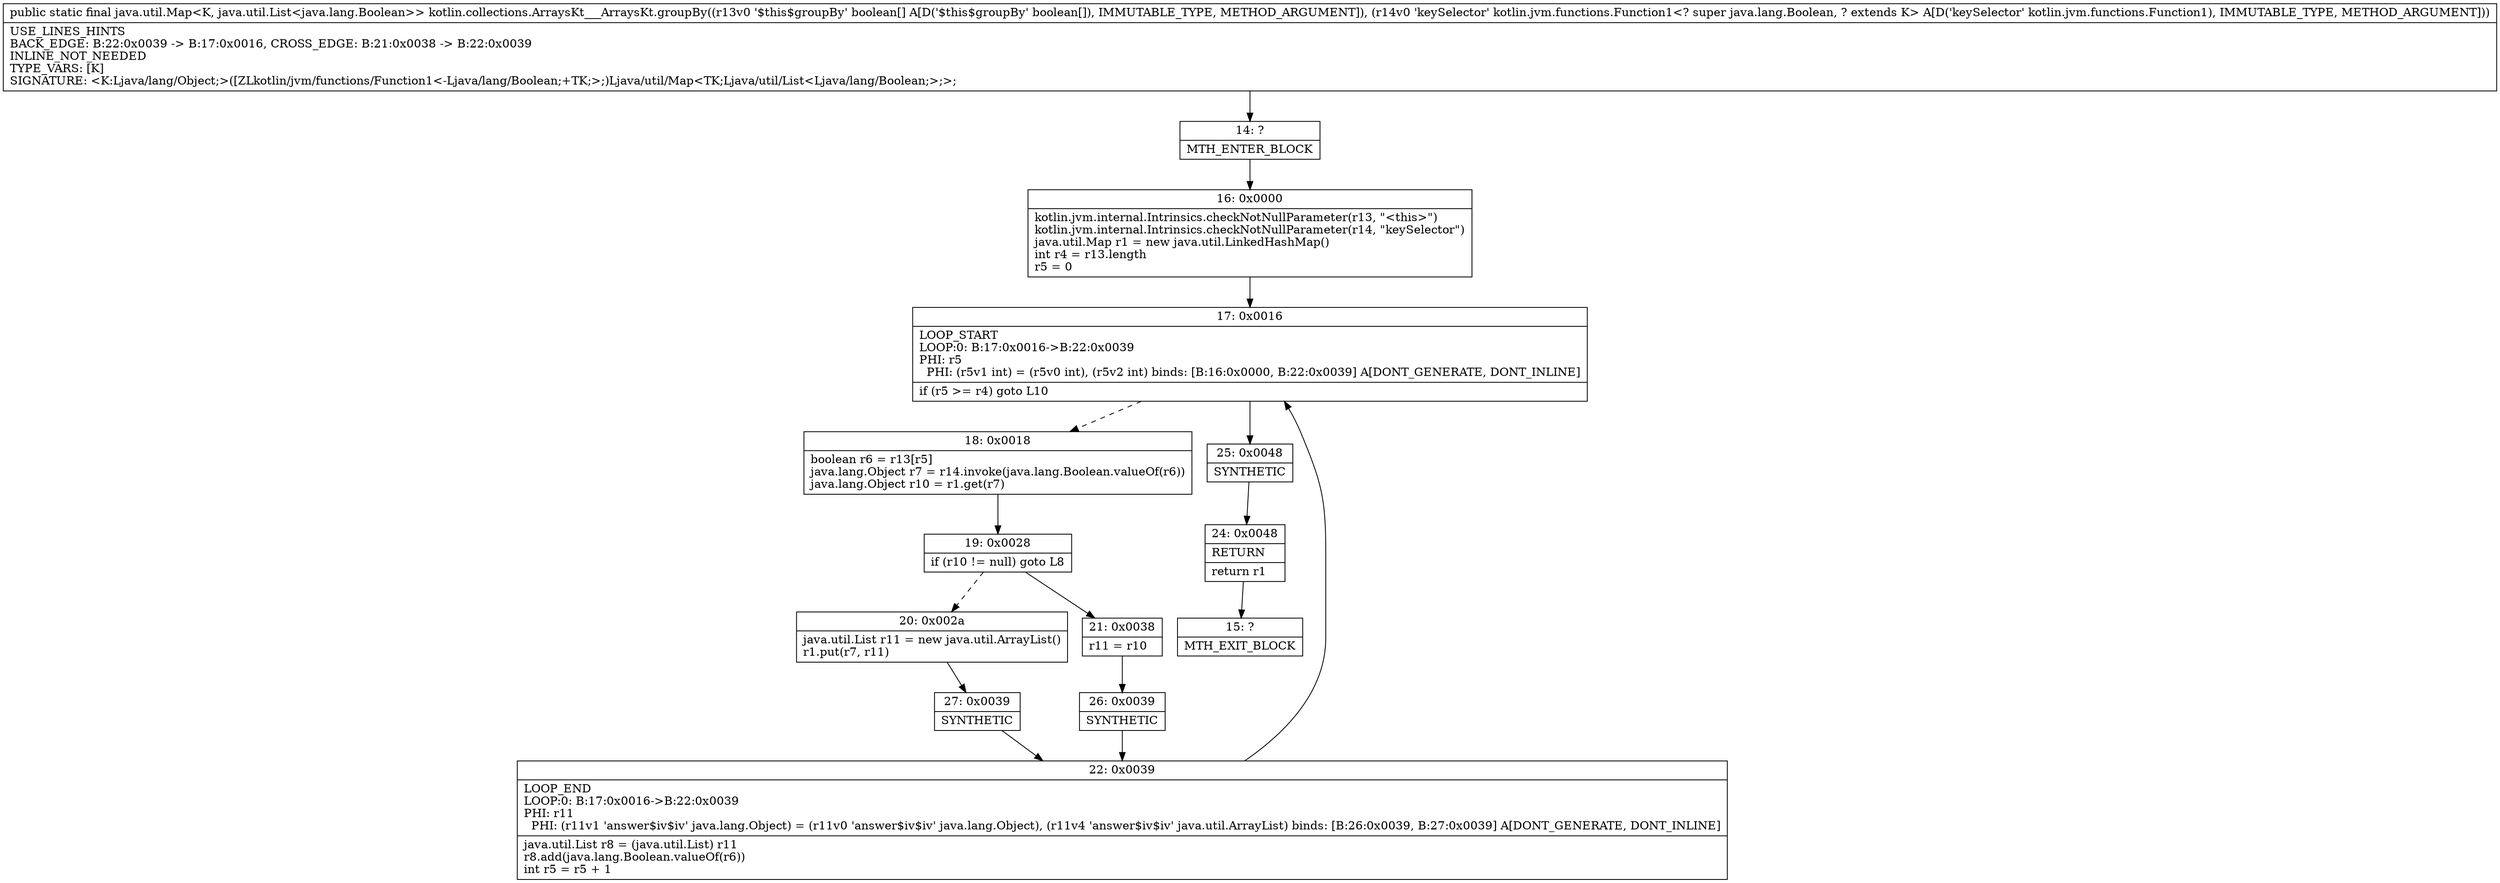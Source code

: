 digraph "CFG forkotlin.collections.ArraysKt___ArraysKt.groupBy([ZLkotlin\/jvm\/functions\/Function1;)Ljava\/util\/Map;" {
Node_14 [shape=record,label="{14\:\ ?|MTH_ENTER_BLOCK\l}"];
Node_16 [shape=record,label="{16\:\ 0x0000|kotlin.jvm.internal.Intrinsics.checkNotNullParameter(r13, \"\<this\>\")\lkotlin.jvm.internal.Intrinsics.checkNotNullParameter(r14, \"keySelector\")\ljava.util.Map r1 = new java.util.LinkedHashMap()\lint r4 = r13.length\lr5 = 0\l}"];
Node_17 [shape=record,label="{17\:\ 0x0016|LOOP_START\lLOOP:0: B:17:0x0016\-\>B:22:0x0039\lPHI: r5 \l  PHI: (r5v1 int) = (r5v0 int), (r5v2 int) binds: [B:16:0x0000, B:22:0x0039] A[DONT_GENERATE, DONT_INLINE]\l|if (r5 \>= r4) goto L10\l}"];
Node_18 [shape=record,label="{18\:\ 0x0018|boolean r6 = r13[r5]\ljava.lang.Object r7 = r14.invoke(java.lang.Boolean.valueOf(r6))\ljava.lang.Object r10 = r1.get(r7)\l}"];
Node_19 [shape=record,label="{19\:\ 0x0028|if (r10 != null) goto L8\l}"];
Node_20 [shape=record,label="{20\:\ 0x002a|java.util.List r11 = new java.util.ArrayList()\lr1.put(r7, r11)\l}"];
Node_27 [shape=record,label="{27\:\ 0x0039|SYNTHETIC\l}"];
Node_22 [shape=record,label="{22\:\ 0x0039|LOOP_END\lLOOP:0: B:17:0x0016\-\>B:22:0x0039\lPHI: r11 \l  PHI: (r11v1 'answer$iv$iv' java.lang.Object) = (r11v0 'answer$iv$iv' java.lang.Object), (r11v4 'answer$iv$iv' java.util.ArrayList) binds: [B:26:0x0039, B:27:0x0039] A[DONT_GENERATE, DONT_INLINE]\l|java.util.List r8 = (java.util.List) r11\lr8.add(java.lang.Boolean.valueOf(r6))\lint r5 = r5 + 1\l}"];
Node_21 [shape=record,label="{21\:\ 0x0038|r11 = r10\l}"];
Node_26 [shape=record,label="{26\:\ 0x0039|SYNTHETIC\l}"];
Node_25 [shape=record,label="{25\:\ 0x0048|SYNTHETIC\l}"];
Node_24 [shape=record,label="{24\:\ 0x0048|RETURN\l|return r1\l}"];
Node_15 [shape=record,label="{15\:\ ?|MTH_EXIT_BLOCK\l}"];
MethodNode[shape=record,label="{public static final java.util.Map\<K, java.util.List\<java.lang.Boolean\>\> kotlin.collections.ArraysKt___ArraysKt.groupBy((r13v0 '$this$groupBy' boolean[] A[D('$this$groupBy' boolean[]), IMMUTABLE_TYPE, METHOD_ARGUMENT]), (r14v0 'keySelector' kotlin.jvm.functions.Function1\<? super java.lang.Boolean, ? extends K\> A[D('keySelector' kotlin.jvm.functions.Function1), IMMUTABLE_TYPE, METHOD_ARGUMENT]))  | USE_LINES_HINTS\lBACK_EDGE: B:22:0x0039 \-\> B:17:0x0016, CROSS_EDGE: B:21:0x0038 \-\> B:22:0x0039\lINLINE_NOT_NEEDED\lTYPE_VARS: [K]\lSIGNATURE: \<K:Ljava\/lang\/Object;\>([ZLkotlin\/jvm\/functions\/Function1\<\-Ljava\/lang\/Boolean;+TK;\>;)Ljava\/util\/Map\<TK;Ljava\/util\/List\<Ljava\/lang\/Boolean;\>;\>;\l}"];
MethodNode -> Node_14;Node_14 -> Node_16;
Node_16 -> Node_17;
Node_17 -> Node_18[style=dashed];
Node_17 -> Node_25;
Node_18 -> Node_19;
Node_19 -> Node_20[style=dashed];
Node_19 -> Node_21;
Node_20 -> Node_27;
Node_27 -> Node_22;
Node_22 -> Node_17;
Node_21 -> Node_26;
Node_26 -> Node_22;
Node_25 -> Node_24;
Node_24 -> Node_15;
}

